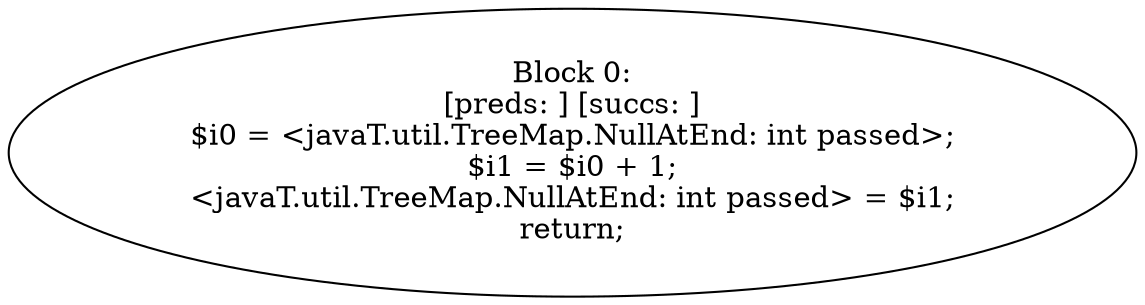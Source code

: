 digraph "unitGraph" {
    "Block 0:
[preds: ] [succs: ]
$i0 = <javaT.util.TreeMap.NullAtEnd: int passed>;
$i1 = $i0 + 1;
<javaT.util.TreeMap.NullAtEnd: int passed> = $i1;
return;
"
}
